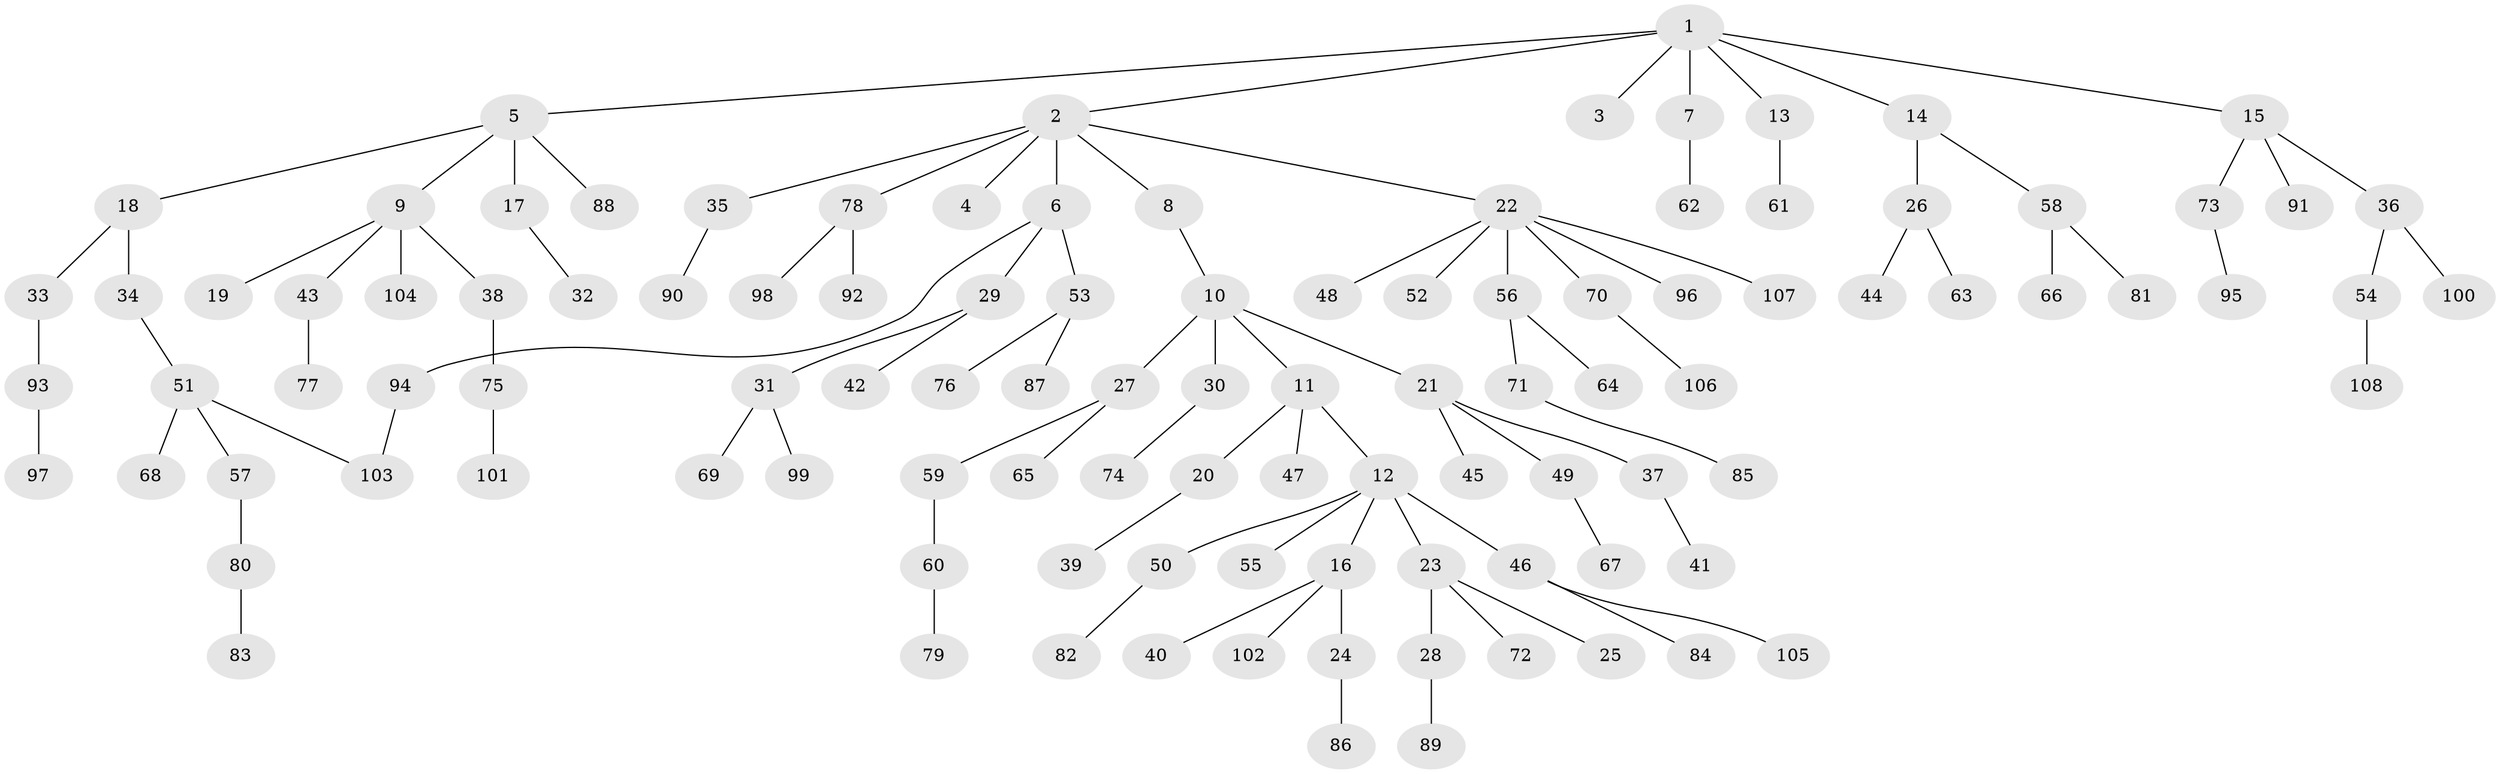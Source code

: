 // coarse degree distribution, {6: 0.039473684210526314, 4: 0.05263157894736842, 2: 0.27631578947368424, 5: 0.02631578947368421, 3: 0.13157894736842105, 1: 0.47368421052631576}
// Generated by graph-tools (version 1.1) at 2025/36/03/04/25 23:36:10]
// undirected, 108 vertices, 108 edges
graph export_dot {
  node [color=gray90,style=filled];
  1;
  2;
  3;
  4;
  5;
  6;
  7;
  8;
  9;
  10;
  11;
  12;
  13;
  14;
  15;
  16;
  17;
  18;
  19;
  20;
  21;
  22;
  23;
  24;
  25;
  26;
  27;
  28;
  29;
  30;
  31;
  32;
  33;
  34;
  35;
  36;
  37;
  38;
  39;
  40;
  41;
  42;
  43;
  44;
  45;
  46;
  47;
  48;
  49;
  50;
  51;
  52;
  53;
  54;
  55;
  56;
  57;
  58;
  59;
  60;
  61;
  62;
  63;
  64;
  65;
  66;
  67;
  68;
  69;
  70;
  71;
  72;
  73;
  74;
  75;
  76;
  77;
  78;
  79;
  80;
  81;
  82;
  83;
  84;
  85;
  86;
  87;
  88;
  89;
  90;
  91;
  92;
  93;
  94;
  95;
  96;
  97;
  98;
  99;
  100;
  101;
  102;
  103;
  104;
  105;
  106;
  107;
  108;
  1 -- 2;
  1 -- 3;
  1 -- 5;
  1 -- 7;
  1 -- 13;
  1 -- 14;
  1 -- 15;
  2 -- 4;
  2 -- 6;
  2 -- 8;
  2 -- 22;
  2 -- 35;
  2 -- 78;
  5 -- 9;
  5 -- 17;
  5 -- 18;
  5 -- 88;
  6 -- 29;
  6 -- 53;
  6 -- 94;
  7 -- 62;
  8 -- 10;
  9 -- 19;
  9 -- 38;
  9 -- 43;
  9 -- 104;
  10 -- 11;
  10 -- 21;
  10 -- 27;
  10 -- 30;
  11 -- 12;
  11 -- 20;
  11 -- 47;
  12 -- 16;
  12 -- 23;
  12 -- 46;
  12 -- 50;
  12 -- 55;
  13 -- 61;
  14 -- 26;
  14 -- 58;
  15 -- 36;
  15 -- 73;
  15 -- 91;
  16 -- 24;
  16 -- 40;
  16 -- 102;
  17 -- 32;
  18 -- 33;
  18 -- 34;
  20 -- 39;
  21 -- 37;
  21 -- 45;
  21 -- 49;
  22 -- 48;
  22 -- 52;
  22 -- 56;
  22 -- 70;
  22 -- 96;
  22 -- 107;
  23 -- 25;
  23 -- 28;
  23 -- 72;
  24 -- 86;
  26 -- 44;
  26 -- 63;
  27 -- 59;
  27 -- 65;
  28 -- 89;
  29 -- 31;
  29 -- 42;
  30 -- 74;
  31 -- 69;
  31 -- 99;
  33 -- 93;
  34 -- 51;
  35 -- 90;
  36 -- 54;
  36 -- 100;
  37 -- 41;
  38 -- 75;
  43 -- 77;
  46 -- 84;
  46 -- 105;
  49 -- 67;
  50 -- 82;
  51 -- 57;
  51 -- 68;
  51 -- 103;
  53 -- 76;
  53 -- 87;
  54 -- 108;
  56 -- 64;
  56 -- 71;
  57 -- 80;
  58 -- 66;
  58 -- 81;
  59 -- 60;
  60 -- 79;
  70 -- 106;
  71 -- 85;
  73 -- 95;
  75 -- 101;
  78 -- 92;
  78 -- 98;
  80 -- 83;
  93 -- 97;
  94 -- 103;
}
